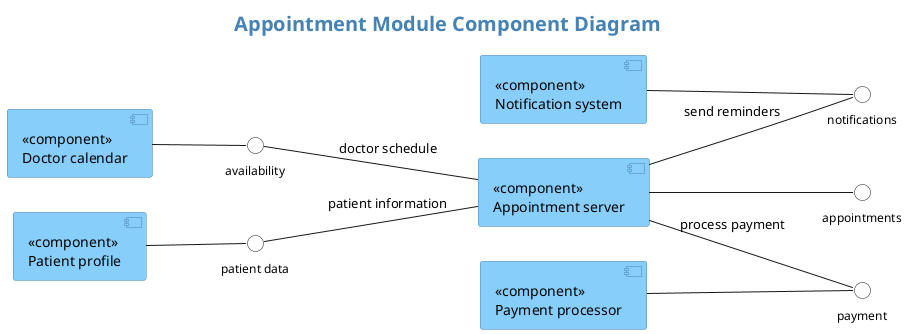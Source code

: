 @startuml "Appointment Module Component Diagram"

' Set title and description
title Appointment Module Component Diagram

' Use UML component notation style
skinparam componentStyle uml2

' Background and colors - using a light blue color scheme similar to the ATM diagram
skinparam {
  BackgroundColor white
  ComponentBackgroundColor LightSkyBlue
  ComponentBorderColor SteelBlue
  InterfaceBackgroundColor white

  TitleFontSize 20
  TitleFontColor SteelBlue

  ' Font sizes
  ComponentFontSize 14
  InterfaceFontSize 12
}

' Simple left to right layout like the ATM example
left to right direction

' Main appointment server component (central)
[<<component>>\nAppointment server] as AppointmentServer

' Connected components
[<<component>>\nDoctor calendar] as DoctorCalendar
[<<component>>\nPatient profile] as PatientProfile
[<<component>>\nNotification system] as NotificationSystem
[<<component>>\nPayment processor] as PaymentProcessor

' Simple interfaces (ball and socket notation)
() "appointments" as AppointmentInterface
() "availability" as AvailabilityInterface
() "patient data" as PatientInterface
() "notifications" as NotificationInterface
() "payment" as PaymentInterface

' Connect components to interfaces
AppointmentServer -- AppointmentInterface
DoctorCalendar -- AvailabilityInterface
PatientProfile -- PatientInterface
NotificationSystem -- NotificationInterface
PaymentProcessor -- PaymentInterface

' Connect interfaces to components that use them
AvailabilityInterface -- AppointmentServer : doctor schedule
PatientInterface -- AppointmentServer : patient information
AppointmentServer -- NotificationInterface : send reminders
AppointmentServer -- PaymentInterface : process payment

@enduml

